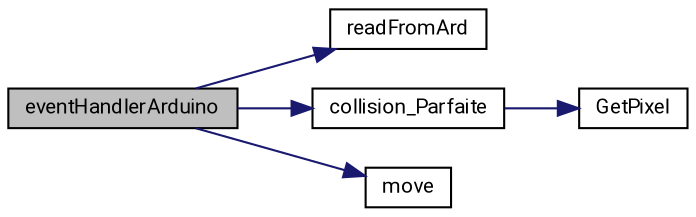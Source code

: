 digraph "eventHandlerArduino"
{
 // LATEX_PDF_SIZE
  edge [fontname="Roboto",fontsize="10",labelfontname="Roboto",labelfontsize="10"];
  node [fontname="Roboto",fontsize="10",shape=record];
  rankdir="LR";
  Node0 [label="eventHandlerArduino",height=0.2,width=0.4,color="black", fillcolor="grey75", style="filled", fontcolor="black",tooltip=" "];
  Node0 -> Node1 [color="midnightblue",fontsize="10",style="solid",fontname="Roboto"];
  Node1 [label="readFromArd",height=0.2,width=0.4,color="black", fillcolor="white", style="filled",URL="$SDL__arduino_8c.html#aca0b6081e0acbb8178c9eaba3049358f",tooltip=" "];
  Node0 -> Node2 [color="midnightblue",fontsize="10",style="solid",fontname="Roboto"];
  Node2 [label="collision_Parfaite",height=0.2,width=0.4,color="black", fillcolor="white", style="filled",URL="$SDL__collision_8c.html#a6a218474f4f9d8b148a523a35f51f12f",tooltip=" "];
  Node2 -> Node3 [color="midnightblue",fontsize="10",style="solid",fontname="Roboto"];
  Node3 [label="GetPixel",height=0.2,width=0.4,color="black", fillcolor="white", style="filled",URL="$SDL__collision_8c.html#a2fb9b6ab55879257b0d74bd5cd2eae61",tooltip=" "];
  Node0 -> Node4 [color="midnightblue",fontsize="10",style="solid",fontname="Roboto"];
  Node4 [label="move",height=0.2,width=0.4,color="black", fillcolor="white", style="filled",URL="$SDL__move_8c.html#ad44bd37ca22a79edfbdae44c32720fa5",tooltip=" "];
}
